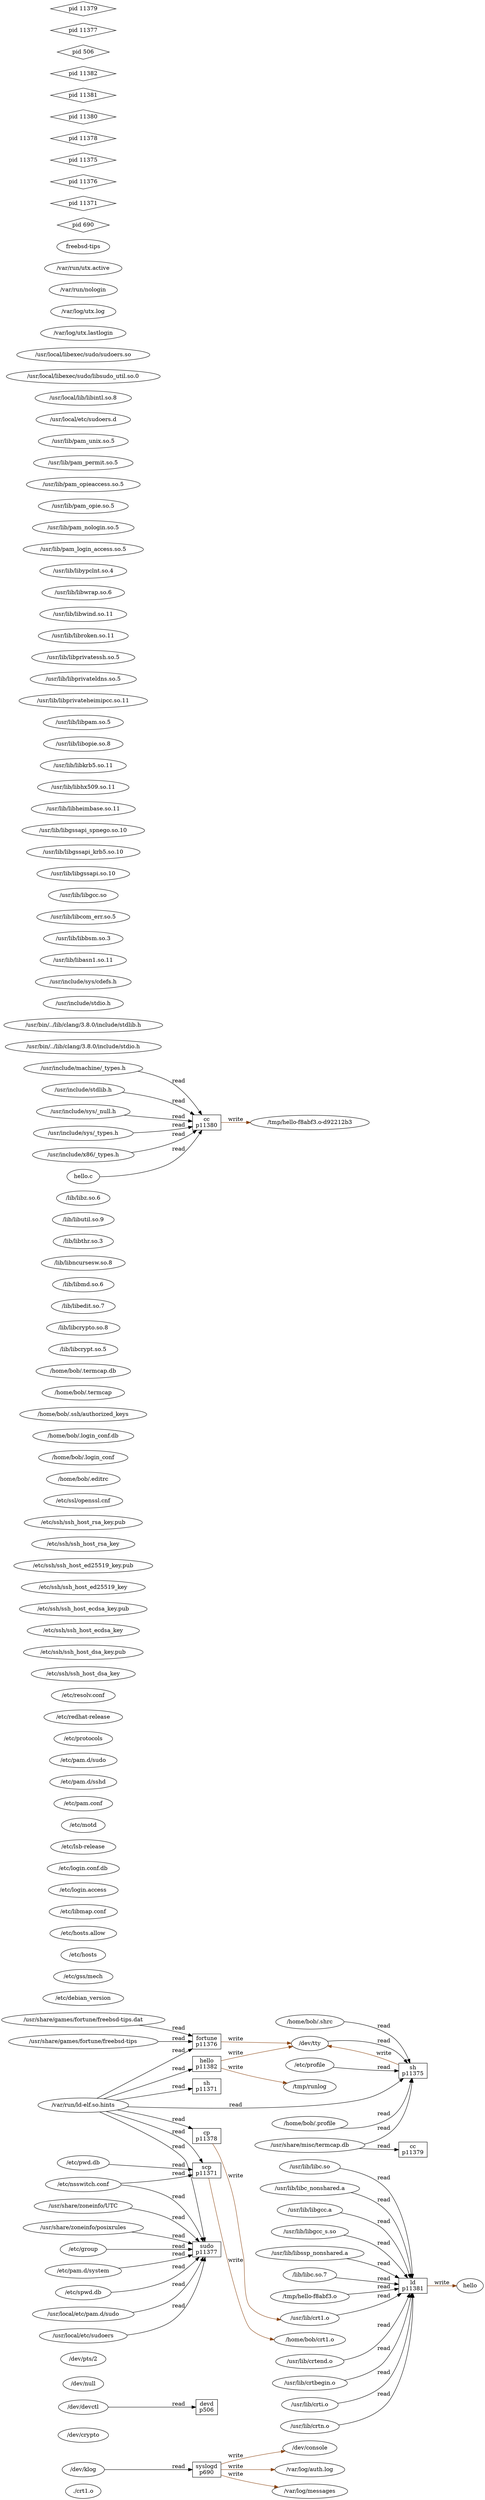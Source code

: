 strict digraph buildinject {
rankdir="LR";
"f_./crt1.o" [label="./crt1.o"];
"f_/dev/console" [label="/dev/console"];
"f_/dev/crypto" [label="/dev/crypto"];
"f_/dev/devctl" [label="/dev/devctl"];
"f_/dev/klog" [label="/dev/klog"];
"f_/dev/null" [label="/dev/null"];
"f_/dev/pts/2" [label="/dev/pts/2"];
"f_/dev/tty" [label="/dev/tty"];
"f_/etc/debian_version" [label="/etc/debian_version"];
"f_/etc/group" [label="/etc/group"];
"f_/etc/gss/mech" [label="/etc/gss/mech"];
"f_/etc/hosts" [label="/etc/hosts"];
"f_/etc/hosts.allow" [label="/etc/hosts.allow"];
"f_/etc/libmap.conf" [label="/etc/libmap.conf"];
"f_/etc/login.access" [label="/etc/login.access"];
"f_/etc/login.conf.db" [label="/etc/login.conf.db"];
"f_/etc/lsb-release" [label="/etc/lsb-release"];
"f_/etc/motd" [label="/etc/motd"];
"f_/etc/nsswitch.conf" [label="/etc/nsswitch.conf"];
"f_/etc/pam.conf" [label="/etc/pam.conf"];
"f_/etc/pam.d/sshd" [label="/etc/pam.d/sshd"];
"f_/etc/pam.d/sudo" [label="/etc/pam.d/sudo"];
"f_/etc/pam.d/system" [label="/etc/pam.d/system"];
"f_/etc/profile" [label="/etc/profile"];
"f_/etc/protocols" [label="/etc/protocols"];
"f_/etc/pwd.db" [label="/etc/pwd.db"];
"f_/etc/redhat-release" [label="/etc/redhat-release"];
"f_/etc/resolv.conf" [label="/etc/resolv.conf"];
"f_/etc/spwd.db" [label="/etc/spwd.db"];
"f_/etc/ssh/ssh_host_dsa_key" [label="/etc/ssh/ssh_host_dsa_key"];
"f_/etc/ssh/ssh_host_dsa_key.pub" [label="/etc/ssh/ssh_host_dsa_key.pub"];
"f_/etc/ssh/ssh_host_ecdsa_key" [label="/etc/ssh/ssh_host_ecdsa_key"];
"f_/etc/ssh/ssh_host_ecdsa_key.pub" [label="/etc/ssh/ssh_host_ecdsa_key.pub"];
"f_/etc/ssh/ssh_host_ed25519_key" [label="/etc/ssh/ssh_host_ed25519_key"];
"f_/etc/ssh/ssh_host_ed25519_key.pub" [label="/etc/ssh/ssh_host_ed25519_key.pub"];
"f_/etc/ssh/ssh_host_rsa_key" [label="/etc/ssh/ssh_host_rsa_key"];
"f_/etc/ssh/ssh_host_rsa_key.pub" [label="/etc/ssh/ssh_host_rsa_key.pub"];
"f_/etc/ssl/openssl.cnf" [label="/etc/ssl/openssl.cnf"];
"f_/home/bob/.editrc" [label="/home/bob/.editrc"];
"f_/home/bob/.login_conf" [label="/home/bob/.login_conf"];
"f_/home/bob/.login_conf.db" [label="/home/bob/.login_conf.db"];
"f_/home/bob/.profile" [label="/home/bob/.profile"];
"f_/home/bob/.shrc" [label="/home/bob/.shrc"];
"f_/home/bob/.ssh/authorized_keys" [label="/home/bob/.ssh/authorized_keys"];
"f_/home/bob/.termcap" [label="/home/bob/.termcap"];
"f_/home/bob/.termcap.db" [label="/home/bob/.termcap.db"];
"f_/home/bob/crt1.o" [label="/home/bob/crt1.o"];
"f_/lib/libc.so.7" [label="/lib/libc.so.7"];
"f_/lib/libcrypt.so.5" [label="/lib/libcrypt.so.5"];
"f_/lib/libcrypto.so.8" [label="/lib/libcrypto.so.8"];
"f_/lib/libedit.so.7" [label="/lib/libedit.so.7"];
"f_/lib/libmd.so.6" [label="/lib/libmd.so.6"];
"f_/lib/libncursesw.so.8" [label="/lib/libncursesw.so.8"];
"f_/lib/libthr.so.3" [label="/lib/libthr.so.3"];
"f_/lib/libutil.so.9" [label="/lib/libutil.so.9"];
"f_/lib/libz.so.6" [label="/lib/libz.so.6"];
"f_/tmp/hello-f8abf3.o" [label="/tmp/hello-f8abf3.o"];
"f_/tmp/hello-f8abf3.o-d92212b3" [label="/tmp/hello-f8abf3.o-d92212b3"];
"f_/tmp/runlog" [label="/tmp/runlog"];
"f_/usr/bin/../lib/clang/3.8.0/include/stdio.h" [label="/usr/bin/../lib/clang/3.8.0/include/stdio.h"];
"f_/usr/bin/../lib/clang/3.8.0/include/stdlib.h" [label="/usr/bin/../lib/clang/3.8.0/include/stdlib.h"];
"f_/usr/include/machine/_types.h" [label="/usr/include/machine/_types.h"];
"f_/usr/include/stdio.h" [label="/usr/include/stdio.h"];
"f_/usr/include/stdlib.h" [label="/usr/include/stdlib.h"];
"f_/usr/include/sys/_null.h" [label="/usr/include/sys/_null.h"];
"f_/usr/include/sys/_types.h" [label="/usr/include/sys/_types.h"];
"f_/usr/include/sys/cdefs.h" [label="/usr/include/sys/cdefs.h"];
"f_/usr/include/x86/_types.h" [label="/usr/include/x86/_types.h"];
"f_/usr/lib/crt1.o" [label="/usr/lib/crt1.o"];
"f_/usr/lib/crtbegin.o" [label="/usr/lib/crtbegin.o"];
"f_/usr/lib/crtend.o" [label="/usr/lib/crtend.o"];
"f_/usr/lib/crti.o" [label="/usr/lib/crti.o"];
"f_/usr/lib/crtn.o" [label="/usr/lib/crtn.o"];
"f_/usr/lib/libasn1.so.11" [label="/usr/lib/libasn1.so.11"];
"f_/usr/lib/libbsm.so.3" [label="/usr/lib/libbsm.so.3"];
"f_/usr/lib/libc.so" [label="/usr/lib/libc.so"];
"f_/usr/lib/libc_nonshared.a" [label="/usr/lib/libc_nonshared.a"];
"f_/usr/lib/libcom_err.so.5" [label="/usr/lib/libcom_err.so.5"];
"f_/usr/lib/libgcc.a" [label="/usr/lib/libgcc.a"];
"f_/usr/lib/libgcc.so" [label="/usr/lib/libgcc.so"];
"f_/usr/lib/libgcc_s.so" [label="/usr/lib/libgcc_s.so"];
"f_/usr/lib/libgssapi.so.10" [label="/usr/lib/libgssapi.so.10"];
"f_/usr/lib/libgssapi_krb5.so.10" [label="/usr/lib/libgssapi_krb5.so.10"];
"f_/usr/lib/libgssapi_spnego.so.10" [label="/usr/lib/libgssapi_spnego.so.10"];
"f_/usr/lib/libheimbase.so.11" [label="/usr/lib/libheimbase.so.11"];
"f_/usr/lib/libhx509.so.11" [label="/usr/lib/libhx509.so.11"];
"f_/usr/lib/libkrb5.so.11" [label="/usr/lib/libkrb5.so.11"];
"f_/usr/lib/libopie.so.8" [label="/usr/lib/libopie.so.8"];
"f_/usr/lib/libpam.so.5" [label="/usr/lib/libpam.so.5"];
"f_/usr/lib/libprivateheimipcc.so.11" [label="/usr/lib/libprivateheimipcc.so.11"];
"f_/usr/lib/libprivateldns.so.5" [label="/usr/lib/libprivateldns.so.5"];
"f_/usr/lib/libprivatessh.so.5" [label="/usr/lib/libprivatessh.so.5"];
"f_/usr/lib/libroken.so.11" [label="/usr/lib/libroken.so.11"];
"f_/usr/lib/libssp_nonshared.a" [label="/usr/lib/libssp_nonshared.a"];
"f_/usr/lib/libwind.so.11" [label="/usr/lib/libwind.so.11"];
"f_/usr/lib/libwrap.so.6" [label="/usr/lib/libwrap.so.6"];
"f_/usr/lib/libypclnt.so.4" [label="/usr/lib/libypclnt.so.4"];
"f_/usr/lib/pam_login_access.so.5" [label="/usr/lib/pam_login_access.so.5"];
"f_/usr/lib/pam_nologin.so.5" [label="/usr/lib/pam_nologin.so.5"];
"f_/usr/lib/pam_opie.so.5" [label="/usr/lib/pam_opie.so.5"];
"f_/usr/lib/pam_opieaccess.so.5" [label="/usr/lib/pam_opieaccess.so.5"];
"f_/usr/lib/pam_permit.so.5" [label="/usr/lib/pam_permit.so.5"];
"f_/usr/lib/pam_unix.so.5" [label="/usr/lib/pam_unix.so.5"];
"f_/usr/local/etc/pam.d/sudo" [label="/usr/local/etc/pam.d/sudo"];
"f_/usr/local/etc/sudoers" [label="/usr/local/etc/sudoers"];
"f_/usr/local/etc/sudoers.d" [label="/usr/local/etc/sudoers.d"];
"f_/usr/local/lib/libintl.so.8" [label="/usr/local/lib/libintl.so.8"];
"f_/usr/local/libexec/sudo/libsudo_util.so.0" [label="/usr/local/libexec/sudo/libsudo_util.so.0"];
"f_/usr/local/libexec/sudo/sudoers.so" [label="/usr/local/libexec/sudo/sudoers.so"];
"f_/usr/share/games/fortune/freebsd-tips" [label="/usr/share/games/fortune/freebsd-tips"];
"f_/usr/share/games/fortune/freebsd-tips.dat" [label="/usr/share/games/fortune/freebsd-tips.dat"];
"f_/usr/share/misc/termcap.db" [label="/usr/share/misc/termcap.db"];
"f_/usr/share/zoneinfo/UTC" [label="/usr/share/zoneinfo/UTC"];
"f_/usr/share/zoneinfo/posixrules" [label="/usr/share/zoneinfo/posixrules"];
"f_/var/log/auth.log" [label="/var/log/auth.log"];
"f_/var/log/messages" [label="/var/log/messages"];
"f_/var/log/utx.lastlogin" [label="/var/log/utx.lastlogin"];
"f_/var/log/utx.log" [label="/var/log/utx.log"];
"f_/var/run/ld-elf.so.hints" [label="/var/run/ld-elf.so.hints"];
"f_/var/run/nologin" [label="/var/run/nologin"];
"f_/var/run/utx.active" [label="/var/run/utx.active"];
"f_freebsd-tips" [label="freebsd-tips"];
"f_hello" [label="hello"];
"f_hello.c" [label="hello.c"];
    p_690 [label="pid 690", shape="diamond"];
    "p_690_syslogd" [label="syslogd
p690", shape="box"];
    "p_690_syslogd" -> "f_/dev/console" [label="write", color="saddlebrown"];
    p_690 [label="pid 690", shape="diamond"];
    "p_690_syslogd" [label="syslogd
p690", shape="box"];
    "p_690_syslogd" -> "f_/var/log/messages" [label="write", color="saddlebrown"];
    p_690 [label="pid 690", shape="diamond"];
    "p_690_syslogd" [label="syslogd
p690", shape="box"];
    "p_690_syslogd" -> "f_/var/log/auth.log" [label="write", color="saddlebrown"];
    p_690 [label="pid 690", shape="diamond"];
    "p_690_syslogd" [label="syslogd
p690", shape="box"];
    "p_690_syslogd" -> "f_/var/log/auth.log" [label="write", color="saddlebrown"];
    p_11371 [label="pid 11371", shape="diamond"];
    "p_11371_scp" [label="scp
p11371", shape="box"];
    "p_11371_scp" -> "f_/home/bob/crt1.o" [label="write", color="saddlebrown"];
    p_690 [label="pid 690", shape="diamond"];
    "p_690_syslogd" [label="syslogd
p690", shape="box"];
    "p_690_syslogd" -> "f_/var/log/auth.log" [label="write", color="saddlebrown"];
    p_690 [label="pid 690", shape="diamond"];
    "p_690_syslogd" [label="syslogd
p690", shape="box"];
    "p_690_syslogd" -> "f_/var/log/auth.log" [label="write", color="saddlebrown"];
    p_690 [label="pid 690", shape="diamond"];
    "p_690_syslogd" [label="syslogd
p690", shape="box"];
    "p_690_syslogd" -> "f_/dev/console" [label="write", color="saddlebrown"];
    p_690 [label="pid 690", shape="diamond"];
    "p_690_syslogd" [label="syslogd
p690", shape="box"];
    "p_690_syslogd" -> "f_/var/log/messages" [label="write", color="saddlebrown"];
    p_690 [label="pid 690", shape="diamond"];
    "p_690_syslogd" [label="syslogd
p690", shape="box"];
    "p_690_syslogd" -> "f_/var/log/auth.log" [label="write", color="saddlebrown"];
    p_690 [label="pid 690", shape="diamond"];
    "p_690_syslogd" [label="syslogd
p690", shape="box"];
    "p_690_syslogd" -> "f_/var/log/auth.log" [label="write", color="saddlebrown"];
    p_11376 [label="pid 11376", shape="diamond"];
    "p_11376_fortune" [label="fortune
p11376", shape="box"];
    "p_11376_fortune" -> "f_/dev/tty" [label="write", color="saddlebrown"];
    p_11376 [label="pid 11376", shape="diamond"];
    "p_11376_fortune" [label="fortune
p11376", shape="box"];
    "p_11376_fortune" -> "f_/dev/tty" [label="write", color="saddlebrown"];
    p_11376 [label="pid 11376", shape="diamond"];
    "p_11376_fortune" [label="fortune
p11376", shape="box"];
    "p_11376_fortune" -> "f_/dev/tty" [label="write", color="saddlebrown"];
    p_11376 [label="pid 11376", shape="diamond"];
    "p_11376_fortune" [label="fortune
p11376", shape="box"];
    "p_11376_fortune" -> "f_/dev/tty" [label="write", color="saddlebrown"];
    p_11376 [label="pid 11376", shape="diamond"];
    "p_11376_fortune" [label="fortune
p11376", shape="box"];
    "p_11376_fortune" -> "f_/dev/tty" [label="write", color="saddlebrown"];
    p_11375 [label="pid 11375", shape="diamond"];
    "p_11375_sh" [label="sh
p11375", shape="box"];
    "p_11375_sh" -> "f_/dev/tty" [label="write", color="saddlebrown"];
    p_11375 [label="pid 11375", shape="diamond"];
    "p_11375_sh" [label="sh
p11375", shape="box"];
    "p_11375_sh" -> "f_/dev/tty" [label="write", color="saddlebrown"];
    p_11375 [label="pid 11375", shape="diamond"];
    "p_11375_sh" [label="sh
p11375", shape="box"];
    "p_11375_sh" -> "f_/dev/tty" [label="write", color="saddlebrown"];
    p_11375 [label="pid 11375", shape="diamond"];
    "p_11375_sh" [label="sh
p11375", shape="box"];
    "p_11375_sh" -> "f_/dev/tty" [label="write", color="saddlebrown"];
    p_11375 [label="pid 11375", shape="diamond"];
    "p_11375_sh" [label="sh
p11375", shape="box"];
    "p_11375_sh" -> "f_/dev/tty" [label="write", color="saddlebrown"];
    p_11375 [label="pid 11375", shape="diamond"];
    "p_11375_sh" [label="sh
p11375", shape="box"];
    "p_11375_sh" -> "f_/dev/tty" [label="write", color="saddlebrown"];
    p_11375 [label="pid 11375", shape="diamond"];
    "p_11375_sh" [label="sh
p11375", shape="box"];
    "p_11375_sh" -> "f_/dev/tty" [label="write", color="saddlebrown"];
    p_11375 [label="pid 11375", shape="diamond"];
    "p_11375_sh" [label="sh
p11375", shape="box"];
    "p_11375_sh" -> "f_/dev/tty" [label="write", color="saddlebrown"];
    p_11375 [label="pid 11375", shape="diamond"];
    "p_11375_sh" [label="sh
p11375", shape="box"];
    "p_11375_sh" -> "f_/dev/tty" [label="write", color="saddlebrown"];
    p_11375 [label="pid 11375", shape="diamond"];
    "p_11375_sh" [label="sh
p11375", shape="box"];
    "p_11375_sh" -> "f_/dev/tty" [label="write", color="saddlebrown"];
    p_11375 [label="pid 11375", shape="diamond"];
    "p_11375_sh" [label="sh
p11375", shape="box"];
    "p_11375_sh" -> "f_/dev/tty" [label="write", color="saddlebrown"];
    p_11375 [label="pid 11375", shape="diamond"];
    "p_11375_sh" [label="sh
p11375", shape="box"];
    "p_11375_sh" -> "f_/dev/tty" [label="write", color="saddlebrown"];
    p_11375 [label="pid 11375", shape="diamond"];
    "p_11375_sh" [label="sh
p11375", shape="box"];
    "p_11375_sh" -> "f_/dev/tty" [label="write", color="saddlebrown"];
    p_11375 [label="pid 11375", shape="diamond"];
    "p_11375_sh" [label="sh
p11375", shape="box"];
    "p_11375_sh" -> "f_/dev/tty" [label="write", color="saddlebrown"];
    p_11375 [label="pid 11375", shape="diamond"];
    "p_11375_sh" [label="sh
p11375", shape="box"];
    "p_11375_sh" -> "f_/dev/tty" [label="write", color="saddlebrown"];
    p_11375 [label="pid 11375", shape="diamond"];
    "p_11375_sh" [label="sh
p11375", shape="box"];
    "p_11375_sh" -> "f_/dev/tty" [label="write", color="saddlebrown"];
    p_11375 [label="pid 11375", shape="diamond"];
    "p_11375_sh" [label="sh
p11375", shape="box"];
    "p_11375_sh" -> "f_/dev/tty" [label="write", color="saddlebrown"];
    p_11375 [label="pid 11375", shape="diamond"];
    "p_11375_sh" [label="sh
p11375", shape="box"];
    "p_11375_sh" -> "f_/dev/tty" [label="write", color="saddlebrown"];
    p_11375 [label="pid 11375", shape="diamond"];
    "p_11375_sh" [label="sh
p11375", shape="box"];
    "p_11375_sh" -> "f_/dev/tty" [label="write", color="saddlebrown"];
    p_11375 [label="pid 11375", shape="diamond"];
    "p_11375_sh" [label="sh
p11375", shape="box"];
    "p_11375_sh" -> "f_/dev/tty" [label="write", color="saddlebrown"];
    p_11375 [label="pid 11375", shape="diamond"];
    "p_11375_sh" [label="sh
p11375", shape="box"];
    "p_11375_sh" -> "f_/dev/tty" [label="write", color="saddlebrown"];
    p_11375 [label="pid 11375", shape="diamond"];
    "p_11375_sh" [label="sh
p11375", shape="box"];
    "p_11375_sh" -> "f_/dev/tty" [label="write", color="saddlebrown"];
    p_11375 [label="pid 11375", shape="diamond"];
    "p_11375_sh" [label="sh
p11375", shape="box"];
    "p_11375_sh" -> "f_/dev/tty" [label="write", color="saddlebrown"];
    p_11375 [label="pid 11375", shape="diamond"];
    "p_11375_sh" [label="sh
p11375", shape="box"];
    "p_11375_sh" -> "f_/dev/tty" [label="write", color="saddlebrown"];
    p_11375 [label="pid 11375", shape="diamond"];
    "p_11375_sh" [label="sh
p11375", shape="box"];
    "p_11375_sh" -> "f_/dev/tty" [label="write", color="saddlebrown"];
    p_11375 [label="pid 11375", shape="diamond"];
    "p_11375_sh" [label="sh
p11375", shape="box"];
    "p_11375_sh" -> "f_/dev/tty" [label="write", color="saddlebrown"];
    p_11375 [label="pid 11375", shape="diamond"];
    "p_11375_sh" [label="sh
p11375", shape="box"];
    "p_11375_sh" -> "f_/dev/tty" [label="write", color="saddlebrown"];
    p_690 [label="pid 690", shape="diamond"];
    "p_690_syslogd" [label="syslogd
p690", shape="box"];
    "p_690_syslogd" -> "f_/var/log/auth.log" [label="write", color="saddlebrown"];
    p_11378 [label="pid 11378", shape="diamond"];
    "p_11378_cp" [label="cp
p11378", shape="box"];
    "p_11378_cp" -> "f_/usr/lib/crt1.o" [label="write", color="saddlebrown"];
    p_11375 [label="pid 11375", shape="diamond"];
    "p_11375_sh" [label="sh
p11375", shape="box"];
    "p_11375_sh" -> "f_/dev/tty" [label="write", color="saddlebrown"];
    p_11375 [label="pid 11375", shape="diamond"];
    "p_11375_sh" [label="sh
p11375", shape="box"];
    "p_11375_sh" -> "f_/dev/tty" [label="write", color="saddlebrown"];
    p_11375 [label="pid 11375", shape="diamond"];
    "p_11375_sh" [label="sh
p11375", shape="box"];
    "p_11375_sh" -> "f_/dev/tty" [label="write", color="saddlebrown"];
    p_11375 [label="pid 11375", shape="diamond"];
    "p_11375_sh" [label="sh
p11375", shape="box"];
    "p_11375_sh" -> "f_/dev/tty" [label="write", color="saddlebrown"];
    p_11375 [label="pid 11375", shape="diamond"];
    "p_11375_sh" [label="sh
p11375", shape="box"];
    "p_11375_sh" -> "f_/dev/tty" [label="write", color="saddlebrown"];
    p_11375 [label="pid 11375", shape="diamond"];
    "p_11375_sh" [label="sh
p11375", shape="box"];
    "p_11375_sh" -> "f_/dev/tty" [label="write", color="saddlebrown"];
    p_11375 [label="pid 11375", shape="diamond"];
    "p_11375_sh" [label="sh
p11375", shape="box"];
    "p_11375_sh" -> "f_/dev/tty" [label="write", color="saddlebrown"];
    p_11375 [label="pid 11375", shape="diamond"];
    "p_11375_sh" [label="sh
p11375", shape="box"];
    "p_11375_sh" -> "f_/dev/tty" [label="write", color="saddlebrown"];
    p_11375 [label="pid 11375", shape="diamond"];
    "p_11375_sh" [label="sh
p11375", shape="box"];
    "p_11375_sh" -> "f_/dev/tty" [label="write", color="saddlebrown"];
    p_11375 [label="pid 11375", shape="diamond"];
    "p_11375_sh" [label="sh
p11375", shape="box"];
    "p_11375_sh" -> "f_/dev/tty" [label="write", color="saddlebrown"];
    p_11375 [label="pid 11375", shape="diamond"];
    "p_11375_sh" [label="sh
p11375", shape="box"];
    "p_11375_sh" -> "f_/dev/tty" [label="write", color="saddlebrown"];
    p_11375 [label="pid 11375", shape="diamond"];
    "p_11375_sh" [label="sh
p11375", shape="box"];
    "p_11375_sh" -> "f_/dev/tty" [label="write", color="saddlebrown"];
    p_11375 [label="pid 11375", shape="diamond"];
    "p_11375_sh" [label="sh
p11375", shape="box"];
    "p_11375_sh" -> "f_/dev/tty" [label="write", color="saddlebrown"];
    p_11375 [label="pid 11375", shape="diamond"];
    "p_11375_sh" [label="sh
p11375", shape="box"];
    "p_11375_sh" -> "f_/dev/tty" [label="write", color="saddlebrown"];
    p_11375 [label="pid 11375", shape="diamond"];
    "p_11375_sh" [label="sh
p11375", shape="box"];
    "p_11375_sh" -> "f_/dev/tty" [label="write", color="saddlebrown"];
    p_11375 [label="pid 11375", shape="diamond"];
    "p_11375_sh" [label="sh
p11375", shape="box"];
    "p_11375_sh" -> "f_/dev/tty" [label="write", color="saddlebrown"];
    p_11375 [label="pid 11375", shape="diamond"];
    "p_11375_sh" [label="sh
p11375", shape="box"];
    "p_11375_sh" -> "f_/dev/tty" [label="write", color="saddlebrown"];
    p_11375 [label="pid 11375", shape="diamond"];
    "p_11375_sh" [label="sh
p11375", shape="box"];
    "p_11375_sh" -> "f_/dev/tty" [label="write", color="saddlebrown"];
    p_11375 [label="pid 11375", shape="diamond"];
    "p_11375_sh" [label="sh
p11375", shape="box"];
    "p_11375_sh" -> "f_/dev/tty" [label="write", color="saddlebrown"];
    p_11375 [label="pid 11375", shape="diamond"];
    "p_11375_sh" [label="sh
p11375", shape="box"];
    "p_11375_sh" -> "f_/dev/tty" [label="write", color="saddlebrown"];
    p_11375 [label="pid 11375", shape="diamond"];
    "p_11375_sh" [label="sh
p11375", shape="box"];
    "p_11375_sh" -> "f_/dev/tty" [label="write", color="saddlebrown"];
    p_11380 [label="pid 11380", shape="diamond"];
    "p_11380_cc" [label="cc
p11380", shape="box"];
    "p_11380_cc" -> "f_/tmp/hello-f8abf3.o-d92212b3" [label="write", color="saddlebrown"];
    p_11380 [label="pid 11380", shape="diamond"];
    "p_11380_cc" [label="cc
p11380", shape="box"];
    "p_11380_cc" -> "f_/tmp/hello-f8abf3.o-d92212b3" [label="write", color="saddlebrown"];
    p_11380 [label="pid 11380", shape="diamond"];
    "p_11380_cc" [label="cc
p11380", shape="box"];
    "p_11380_cc" -> "f_/tmp/hello-f8abf3.o-d92212b3" [label="write", color="saddlebrown"];
    p_11381 [label="pid 11381", shape="diamond"];
    "p_11381_ld" [label="ld
p11381", shape="box"];
    "p_11381_ld" -> "f_hello" [label="write", color="saddlebrown"];
    p_11381 [label="pid 11381", shape="diamond"];
    "p_11381_ld" [label="ld
p11381", shape="box"];
    "p_11381_ld" -> "f_hello" [label="write", color="saddlebrown"];
    p_11381 [label="pid 11381", shape="diamond"];
    "p_11381_ld" [label="ld
p11381", shape="box"];
    "p_11381_ld" -> "f_hello" [label="write", color="saddlebrown"];
    p_11381 [label="pid 11381", shape="diamond"];
    "p_11381_ld" [label="ld
p11381", shape="box"];
    "p_11381_ld" -> "f_hello" [label="write", color="saddlebrown"];
    p_11381 [label="pid 11381", shape="diamond"];
    "p_11381_ld" [label="ld
p11381", shape="box"];
    "p_11381_ld" -> "f_hello" [label="write", color="saddlebrown"];
    p_11381 [label="pid 11381", shape="diamond"];
    "p_11381_ld" [label="ld
p11381", shape="box"];
    "p_11381_ld" -> "f_hello" [label="write", color="saddlebrown"];
    p_11381 [label="pid 11381", shape="diamond"];
    "p_11381_ld" [label="ld
p11381", shape="box"];
    "p_11381_ld" -> "f_hello" [label="write", color="saddlebrown"];
    p_11381 [label="pid 11381", shape="diamond"];
    "p_11381_ld" [label="ld
p11381", shape="box"];
    "p_11381_ld" -> "f_hello" [label="write", color="saddlebrown"];
    p_11381 [label="pid 11381", shape="diamond"];
    "p_11381_ld" [label="ld
p11381", shape="box"];
    "p_11381_ld" -> "f_hello" [label="write", color="saddlebrown"];
    p_11381 [label="pid 11381", shape="diamond"];
    "p_11381_ld" [label="ld
p11381", shape="box"];
    "p_11381_ld" -> "f_hello" [label="write", color="saddlebrown"];
    p_11381 [label="pid 11381", shape="diamond"];
    "p_11381_ld" [label="ld
p11381", shape="box"];
    "p_11381_ld" -> "f_hello" [label="write", color="saddlebrown"];
    p_11381 [label="pid 11381", shape="diamond"];
    "p_11381_ld" [label="ld
p11381", shape="box"];
    "p_11381_ld" -> "f_hello" [label="write", color="saddlebrown"];
    p_11381 [label="pid 11381", shape="diamond"];
    "p_11381_ld" [label="ld
p11381", shape="box"];
    "p_11381_ld" -> "f_hello" [label="write", color="saddlebrown"];
    p_11381 [label="pid 11381", shape="diamond"];
    "p_11381_ld" [label="ld
p11381", shape="box"];
    "p_11381_ld" -> "f_hello" [label="write", color="saddlebrown"];
    p_11381 [label="pid 11381", shape="diamond"];
    "p_11381_ld" [label="ld
p11381", shape="box"];
    "p_11381_ld" -> "f_hello" [label="write", color="saddlebrown"];
    p_11381 [label="pid 11381", shape="diamond"];
    "p_11381_ld" [label="ld
p11381", shape="box"];
    "p_11381_ld" -> "f_hello" [label="write", color="saddlebrown"];
    p_11381 [label="pid 11381", shape="diamond"];
    "p_11381_ld" [label="ld
p11381", shape="box"];
    "p_11381_ld" -> "f_hello" [label="write", color="saddlebrown"];
    p_11381 [label="pid 11381", shape="diamond"];
    "p_11381_ld" [label="ld
p11381", shape="box"];
    "p_11381_ld" -> "f_hello" [label="write", color="saddlebrown"];
    p_11381 [label="pid 11381", shape="diamond"];
    "p_11381_ld" [label="ld
p11381", shape="box"];
    "p_11381_ld" -> "f_hello" [label="write", color="saddlebrown"];
    p_11381 [label="pid 11381", shape="diamond"];
    "p_11381_ld" [label="ld
p11381", shape="box"];
    "p_11381_ld" -> "f_hello" [label="write", color="saddlebrown"];
    p_11381 [label="pid 11381", shape="diamond"];
    "p_11381_ld" [label="ld
p11381", shape="box"];
    "p_11381_ld" -> "f_hello" [label="write", color="saddlebrown"];
    p_11381 [label="pid 11381", shape="diamond"];
    "p_11381_ld" [label="ld
p11381", shape="box"];
    "p_11381_ld" -> "f_hello" [label="write", color="saddlebrown"];
    p_11381 [label="pid 11381", shape="diamond"];
    "p_11381_ld" [label="ld
p11381", shape="box"];
    "p_11381_ld" -> "f_hello" [label="write", color="saddlebrown"];
    p_11381 [label="pid 11381", shape="diamond"];
    "p_11381_ld" [label="ld
p11381", shape="box"];
    "p_11381_ld" -> "f_hello" [label="write", color="saddlebrown"];
    p_11381 [label="pid 11381", shape="diamond"];
    "p_11381_ld" [label="ld
p11381", shape="box"];
    "p_11381_ld" -> "f_hello" [label="write", color="saddlebrown"];
    p_11381 [label="pid 11381", shape="diamond"];
    "p_11381_ld" [label="ld
p11381", shape="box"];
    "p_11381_ld" -> "f_hello" [label="write", color="saddlebrown"];
    p_11381 [label="pid 11381", shape="diamond"];
    "p_11381_ld" [label="ld
p11381", shape="box"];
    "p_11381_ld" -> "f_hello" [label="write", color="saddlebrown"];
    p_11381 [label="pid 11381", shape="diamond"];
    "p_11381_ld" [label="ld
p11381", shape="box"];
    "p_11381_ld" -> "f_hello" [label="write", color="saddlebrown"];
    p_11381 [label="pid 11381", shape="diamond"];
    "p_11381_ld" [label="ld
p11381", shape="box"];
    "p_11381_ld" -> "f_hello" [label="write", color="saddlebrown"];
    p_11381 [label="pid 11381", shape="diamond"];
    "p_11381_ld" [label="ld
p11381", shape="box"];
    "p_11381_ld" -> "f_hello" [label="write", color="saddlebrown"];
    p_11381 [label="pid 11381", shape="diamond"];
    "p_11381_ld" [label="ld
p11381", shape="box"];
    "p_11381_ld" -> "f_hello" [label="write", color="saddlebrown"];
    p_11381 [label="pid 11381", shape="diamond"];
    "p_11381_ld" [label="ld
p11381", shape="box"];
    "p_11381_ld" -> "f_hello" [label="write", color="saddlebrown"];
    p_11381 [label="pid 11381", shape="diamond"];
    "p_11381_ld" [label="ld
p11381", shape="box"];
    "p_11381_ld" -> "f_hello" [label="write", color="saddlebrown"];
    p_11381 [label="pid 11381", shape="diamond"];
    "p_11381_ld" [label="ld
p11381", shape="box"];
    "p_11381_ld" -> "f_hello" [label="write", color="saddlebrown"];
    p_11381 [label="pid 11381", shape="diamond"];
    "p_11381_ld" [label="ld
p11381", shape="box"];
    "p_11381_ld" -> "f_hello" [label="write", color="saddlebrown"];
    p_11381 [label="pid 11381", shape="diamond"];
    "p_11381_ld" [label="ld
p11381", shape="box"];
    "p_11381_ld" -> "f_hello" [label="write", color="saddlebrown"];
    p_11381 [label="pid 11381", shape="diamond"];
    "p_11381_ld" [label="ld
p11381", shape="box"];
    "p_11381_ld" -> "f_hello" [label="write", color="saddlebrown"];
    p_11381 [label="pid 11381", shape="diamond"];
    "p_11381_ld" [label="ld
p11381", shape="box"];
    "p_11381_ld" -> "f_hello" [label="write", color="saddlebrown"];
    p_11381 [label="pid 11381", shape="diamond"];
    "p_11381_ld" [label="ld
p11381", shape="box"];
    "p_11381_ld" -> "f_hello" [label="write", color="saddlebrown"];
    p_11381 [label="pid 11381", shape="diamond"];
    "p_11381_ld" [label="ld
p11381", shape="box"];
    "p_11381_ld" -> "f_hello" [label="write", color="saddlebrown"];
    p_11381 [label="pid 11381", shape="diamond"];
    "p_11381_ld" [label="ld
p11381", shape="box"];
    "p_11381_ld" -> "f_hello" [label="write", color="saddlebrown"];
    p_11381 [label="pid 11381", shape="diamond"];
    "p_11381_ld" [label="ld
p11381", shape="box"];
    "p_11381_ld" -> "f_hello" [label="write", color="saddlebrown"];
    p_11381 [label="pid 11381", shape="diamond"];
    "p_11381_ld" [label="ld
p11381", shape="box"];
    "p_11381_ld" -> "f_hello" [label="write", color="saddlebrown"];
    p_11381 [label="pid 11381", shape="diamond"];
    "p_11381_ld" [label="ld
p11381", shape="box"];
    "p_11381_ld" -> "f_hello" [label="write", color="saddlebrown"];
    p_11381 [label="pid 11381", shape="diamond"];
    "p_11381_ld" [label="ld
p11381", shape="box"];
    "p_11381_ld" -> "f_hello" [label="write", color="saddlebrown"];
    p_11381 [label="pid 11381", shape="diamond"];
    "p_11381_ld" [label="ld
p11381", shape="box"];
    "p_11381_ld" -> "f_hello" [label="write", color="saddlebrown"];
    p_11381 [label="pid 11381", shape="diamond"];
    "p_11381_ld" [label="ld
p11381", shape="box"];
    "p_11381_ld" -> "f_hello" [label="write", color="saddlebrown"];
    p_11375 [label="pid 11375", shape="diamond"];
    "p_11375_sh" [label="sh
p11375", shape="box"];
    "p_11375_sh" -> "f_/dev/tty" [label="write", color="saddlebrown"];
    p_11375 [label="pid 11375", shape="diamond"];
    "p_11375_sh" [label="sh
p11375", shape="box"];
    "p_11375_sh" -> "f_/dev/tty" [label="write", color="saddlebrown"];
    p_11375 [label="pid 11375", shape="diamond"];
    "p_11375_sh" [label="sh
p11375", shape="box"];
    "p_11375_sh" -> "f_/dev/tty" [label="write", color="saddlebrown"];
    p_11375 [label="pid 11375", shape="diamond"];
    "p_11375_sh" [label="sh
p11375", shape="box"];
    "p_11375_sh" -> "f_/dev/tty" [label="write", color="saddlebrown"];
    p_11375 [label="pid 11375", shape="diamond"];
    "p_11375_sh" [label="sh
p11375", shape="box"];
    "p_11375_sh" -> "f_/dev/tty" [label="write", color="saddlebrown"];
    p_11375 [label="pid 11375", shape="diamond"];
    "p_11375_sh" [label="sh
p11375", shape="box"];
    "p_11375_sh" -> "f_/dev/tty" [label="write", color="saddlebrown"];
    p_11375 [label="pid 11375", shape="diamond"];
    "p_11375_sh" [label="sh
p11375", shape="box"];
    "p_11375_sh" -> "f_/dev/tty" [label="write", color="saddlebrown"];
    p_11375 [label="pid 11375", shape="diamond"];
    "p_11375_sh" [label="sh
p11375", shape="box"];
    "p_11375_sh" -> "f_/dev/tty" [label="write", color="saddlebrown"];
    p_11375 [label="pid 11375", shape="diamond"];
    "p_11375_sh" [label="sh
p11375", shape="box"];
    "p_11375_sh" -> "f_/dev/tty" [label="write", color="saddlebrown"];
    p_11382 [label="pid 11382", shape="diamond"];
    "p_11382_hello" [label="hello
p11382", shape="box"];
    "p_11382_hello" -> "f_/dev/tty" [label="write", color="saddlebrown"];
    p_11382 [label="pid 11382", shape="diamond"];
    "p_11382_hello" [label="hello
p11382", shape="box"];
    "p_11382_hello" -> "f_/tmp/runlog" [label="write", color="saddlebrown"];
    p_11375 [label="pid 11375", shape="diamond"];
    "p_11375_sh" [label="sh
p11375", shape="box"];
    "p_11375_sh" -> "f_/dev/tty" [label="write", color="saddlebrown"];
    p_690 [label="pid 690", shape="diamond"];
    "p_690_syslogd" [label="syslogd
p690", shape="box"];
    "f_/dev/klog" -> "p_690_syslogd" [label="read", color="black"];
    p_690 [label="pid 690", shape="diamond"];
    "p_690_syslogd" [label="syslogd
p690", shape="box"];
    "f_/dev/klog" -> "p_690_syslogd" [label="read", color="black"];
    p_11371 [label="pid 11371", shape="diamond"];
    "p_11371_sh" [label="sh
p11371", shape="box"];
    "f_/var/run/ld-elf.so.hints" -> "p_11371_sh" [label="read", color="black"];
    p_11371 [label="pid 11371", shape="diamond"];
    "p_11371_sh" [label="sh
p11371", shape="box"];
    "f_/var/run/ld-elf.so.hints" -> "p_11371_sh" [label="read", color="black"];
    p_11371 [label="pid 11371", shape="diamond"];
    "p_11371_scp" [label="scp
p11371", shape="box"];
    "f_/var/run/ld-elf.so.hints" -> "p_11371_scp" [label="read", color="black"];
    p_11371 [label="pid 11371", shape="diamond"];
    "p_11371_scp" [label="scp
p11371", shape="box"];
    "f_/var/run/ld-elf.so.hints" -> "p_11371_scp" [label="read", color="black"];
    p_11371 [label="pid 11371", shape="diamond"];
    "p_11371_scp" [label="scp
p11371", shape="box"];
    "f_/etc/nsswitch.conf" -> "p_11371_scp" [label="read", color="black"];
    p_11371 [label="pid 11371", shape="diamond"];
    "p_11371_scp" [label="scp
p11371", shape="box"];
    "f_/etc/nsswitch.conf" -> "p_11371_scp" [label="read", color="black"];
    p_11371 [label="pid 11371", shape="diamond"];
    "p_11371_scp" [label="scp
p11371", shape="box"];
    "f_/etc/pwd.db" -> "p_11371_scp" [label="read", color="black"];
    p_11371 [label="pid 11371", shape="diamond"];
    "p_11371_scp" [label="scp
p11371", shape="box"];
    "f_/etc/pwd.db" -> "p_11371_scp" [label="read", color="black"];
    p_11371 [label="pid 11371", shape="diamond"];
    "p_11371_scp" [label="scp
p11371", shape="box"];
    "f_/etc/pwd.db" -> "p_11371_scp" [label="read", color="black"];
    p_11371 [label="pid 11371", shape="diamond"];
    "p_11371_scp" [label="scp
p11371", shape="box"];
    "f_/etc/pwd.db" -> "p_11371_scp" [label="read", color="black"];
    p_11371 [label="pid 11371", shape="diamond"];
    "p_11371_scp" [label="scp
p11371", shape="box"];
    "f_/etc/pwd.db" -> "p_11371_scp" [label="read", color="black"];
    p_11371 [label="pid 11371", shape="diamond"];
    "p_11371_scp" [label="scp
p11371", shape="box"];
    "f_/etc/pwd.db" -> "p_11371_scp" [label="read", color="black"];
    p_11371 [label="pid 11371", shape="diamond"];
    "p_11371_scp" [label="scp
p11371", shape="box"];
    "f_/etc/pwd.db" -> "p_11371_scp" [label="read", color="black"];
    p_11371 [label="pid 11371", shape="diamond"];
    "p_11371_scp" [label="scp
p11371", shape="box"];
    "f_/etc/pwd.db" -> "p_11371_scp" [label="read", color="black"];
    p_11371 [label="pid 11371", shape="diamond"];
    "p_11371_scp" [label="scp
p11371", shape="box"];
    "f_/etc/pwd.db" -> "p_11371_scp" [label="read", color="black"];
    p_690 [label="pid 690", shape="diamond"];
    "p_690_syslogd" [label="syslogd
p690", shape="box"];
    "f_/dev/klog" -> "p_690_syslogd" [label="read", color="black"];
    p_690 [label="pid 690", shape="diamond"];
    "p_690_syslogd" [label="syslogd
p690", shape="box"];
    "f_/dev/klog" -> "p_690_syslogd" [label="read", color="black"];
    p_506 [label="pid 506", shape="diamond"];
    "p_506_devd" [label="devd
p506", shape="box"];
    "f_/dev/devctl" -> "p_506_devd" [label="read", color="black"];
    p_11375 [label="pid 11375", shape="diamond"];
    "p_11375_sh" [label="sh
p11375", shape="box"];
    "f_/var/run/ld-elf.so.hints" -> "p_11375_sh" [label="read", color="black"];
    p_11375 [label="pid 11375", shape="diamond"];
    "p_11375_sh" [label="sh
p11375", shape="box"];
    "f_/var/run/ld-elf.so.hints" -> "p_11375_sh" [label="read", color="black"];
    p_11375 [label="pid 11375", shape="diamond"];
    "p_11375_sh" [label="sh
p11375", shape="box"];
    "f_/usr/share/misc/termcap.db" -> "p_11375_sh" [label="read", color="black"];
    p_11375 [label="pid 11375", shape="diamond"];
    "p_11375_sh" [label="sh
p11375", shape="box"];
    "f_/usr/share/misc/termcap.db" -> "p_11375_sh" [label="read", color="black"];
    p_11375 [label="pid 11375", shape="diamond"];
    "p_11375_sh" [label="sh
p11375", shape="box"];
    "f_/usr/share/misc/termcap.db" -> "p_11375_sh" [label="read", color="black"];
    p_11375 [label="pid 11375", shape="diamond"];
    "p_11375_sh" [label="sh
p11375", shape="box"];
    "f_/usr/share/misc/termcap.db" -> "p_11375_sh" [label="read", color="black"];
    p_11375 [label="pid 11375", shape="diamond"];
    "p_11375_sh" [label="sh
p11375", shape="box"];
    "f_/etc/profile" -> "p_11375_sh" [label="read", color="black"];
    p_11375 [label="pid 11375", shape="diamond"];
    "p_11375_sh" [label="sh
p11375", shape="box"];
    "f_/etc/profile" -> "p_11375_sh" [label="read", color="black"];
    p_11375 [label="pid 11375", shape="diamond"];
    "p_11375_sh" [label="sh
p11375", shape="box"];
    "f_/home/bob/.profile" -> "p_11375_sh" [label="read", color="black"];
    p_11376 [label="pid 11376", shape="diamond"];
    "p_11376_fortune" [label="fortune
p11376", shape="box"];
    "f_/var/run/ld-elf.so.hints" -> "p_11376_fortune" [label="read", color="black"];
    p_11376 [label="pid 11376", shape="diamond"];
    "p_11376_fortune" [label="fortune
p11376", shape="box"];
    "f_/var/run/ld-elf.so.hints" -> "p_11376_fortune" [label="read", color="black"];
    p_11376 [label="pid 11376", shape="diamond"];
    "p_11376_fortune" [label="fortune
p11376", shape="box"];
    "f_/usr/share/games/fortune/freebsd-tips.dat" -> "p_11376_fortune" [label="read", color="black"];
    p_11376 [label="pid 11376", shape="diamond"];
    "p_11376_fortune" [label="fortune
p11376", shape="box"];
    "f_/usr/share/games/fortune/freebsd-tips.dat" -> "p_11376_fortune" [label="read", color="black"];
    p_11376 [label="pid 11376", shape="diamond"];
    "p_11376_fortune" [label="fortune
p11376", shape="box"];
    "f_/usr/share/games/fortune/freebsd-tips" -> "p_11376_fortune" [label="read", color="black"];
    p_11375 [label="pid 11375", shape="diamond"];
    "p_11375_sh" [label="sh
p11375", shape="box"];
    "f_/home/bob/.profile" -> "p_11375_sh" [label="read", color="black"];
    p_11375 [label="pid 11375", shape="diamond"];
    "p_11375_sh" [label="sh
p11375", shape="box"];
    "f_/home/bob/.shrc" -> "p_11375_sh" [label="read", color="black"];
    p_11375 [label="pid 11375", shape="diamond"];
    "p_11375_sh" [label="sh
p11375", shape="box"];
    "f_/home/bob/.shrc" -> "p_11375_sh" [label="read", color="black"];
    p_11375 [label="pid 11375", shape="diamond"];
    "p_11375_sh" [label="sh
p11375", shape="box"];
    "f_/dev/tty" -> "p_11375_sh" [label="read", color="black"];
    p_11375 [label="pid 11375", shape="diamond"];
    "p_11375_sh" [label="sh
p11375", shape="box"];
    "f_/dev/tty" -> "p_11375_sh" [label="read", color="black"];
    p_11375 [label="pid 11375", shape="diamond"];
    "p_11375_sh" [label="sh
p11375", shape="box"];
    "f_/dev/tty" -> "p_11375_sh" [label="read", color="black"];
    p_11375 [label="pid 11375", shape="diamond"];
    "p_11375_sh" [label="sh
p11375", shape="box"];
    "f_/dev/tty" -> "p_11375_sh" [label="read", color="black"];
    p_11375 [label="pid 11375", shape="diamond"];
    "p_11375_sh" [label="sh
p11375", shape="box"];
    "f_/dev/tty" -> "p_11375_sh" [label="read", color="black"];
    p_11375 [label="pid 11375", shape="diamond"];
    "p_11375_sh" [label="sh
p11375", shape="box"];
    "f_/dev/tty" -> "p_11375_sh" [label="read", color="black"];
    p_11375 [label="pid 11375", shape="diamond"];
    "p_11375_sh" [label="sh
p11375", shape="box"];
    "f_/dev/tty" -> "p_11375_sh" [label="read", color="black"];
    p_11375 [label="pid 11375", shape="diamond"];
    "p_11375_sh" [label="sh
p11375", shape="box"];
    "f_/dev/tty" -> "p_11375_sh" [label="read", color="black"];
    p_11375 [label="pid 11375", shape="diamond"];
    "p_11375_sh" [label="sh
p11375", shape="box"];
    "f_/dev/tty" -> "p_11375_sh" [label="read", color="black"];
    p_11375 [label="pid 11375", shape="diamond"];
    "p_11375_sh" [label="sh
p11375", shape="box"];
    "f_/dev/tty" -> "p_11375_sh" [label="read", color="black"];
    p_11375 [label="pid 11375", shape="diamond"];
    "p_11375_sh" [label="sh
p11375", shape="box"];
    "f_/dev/tty" -> "p_11375_sh" [label="read", color="black"];
    p_11375 [label="pid 11375", shape="diamond"];
    "p_11375_sh" [label="sh
p11375", shape="box"];
    "f_/dev/tty" -> "p_11375_sh" [label="read", color="black"];
    p_11375 [label="pid 11375", shape="diamond"];
    "p_11375_sh" [label="sh
p11375", shape="box"];
    "f_/dev/tty" -> "p_11375_sh" [label="read", color="black"];
    p_11375 [label="pid 11375", shape="diamond"];
    "p_11375_sh" [label="sh
p11375", shape="box"];
    "f_/dev/tty" -> "p_11375_sh" [label="read", color="black"];
    p_11375 [label="pid 11375", shape="diamond"];
    "p_11375_sh" [label="sh
p11375", shape="box"];
    "f_/dev/tty" -> "p_11375_sh" [label="read", color="black"];
    p_11375 [label="pid 11375", shape="diamond"];
    "p_11375_sh" [label="sh
p11375", shape="box"];
    "f_/dev/tty" -> "p_11375_sh" [label="read", color="black"];
    p_11375 [label="pid 11375", shape="diamond"];
    "p_11375_sh" [label="sh
p11375", shape="box"];
    "f_/dev/tty" -> "p_11375_sh" [label="read", color="black"];
    p_11375 [label="pid 11375", shape="diamond"];
    "p_11375_sh" [label="sh
p11375", shape="box"];
    "f_/dev/tty" -> "p_11375_sh" [label="read", color="black"];
    p_11375 [label="pid 11375", shape="diamond"];
    "p_11375_sh" [label="sh
p11375", shape="box"];
    "f_/dev/tty" -> "p_11375_sh" [label="read", color="black"];
    p_11375 [label="pid 11375", shape="diamond"];
    "p_11375_sh" [label="sh
p11375", shape="box"];
    "f_/dev/tty" -> "p_11375_sh" [label="read", color="black"];
    p_11375 [label="pid 11375", shape="diamond"];
    "p_11375_sh" [label="sh
p11375", shape="box"];
    "f_/dev/tty" -> "p_11375_sh" [label="read", color="black"];
    p_11375 [label="pid 11375", shape="diamond"];
    "p_11375_sh" [label="sh
p11375", shape="box"];
    "f_/dev/tty" -> "p_11375_sh" [label="read", color="black"];
    p_11375 [label="pid 11375", shape="diamond"];
    "p_11375_sh" [label="sh
p11375", shape="box"];
    "f_/dev/tty" -> "p_11375_sh" [label="read", color="black"];
    p_11375 [label="pid 11375", shape="diamond"];
    "p_11375_sh" [label="sh
p11375", shape="box"];
    "f_/dev/tty" -> "p_11375_sh" [label="read", color="black"];
    p_11375 [label="pid 11375", shape="diamond"];
    "p_11375_sh" [label="sh
p11375", shape="box"];
    "f_/dev/tty" -> "p_11375_sh" [label="read", color="black"];
    p_11375 [label="pid 11375", shape="diamond"];
    "p_11375_sh" [label="sh
p11375", shape="box"];
    "f_/dev/tty" -> "p_11375_sh" [label="read", color="black"];
    p_11377 [label="pid 11377", shape="diamond"];
    "p_11377_sudo" [label="sudo
p11377", shape="box"];
    "f_/var/run/ld-elf.so.hints" -> "p_11377_sudo" [label="read", color="black"];
    p_11377 [label="pid 11377", shape="diamond"];
    "p_11377_sudo" [label="sudo
p11377", shape="box"];
    "f_/var/run/ld-elf.so.hints" -> "p_11377_sudo" [label="read", color="black"];
    p_11377 [label="pid 11377", shape="diamond"];
    "p_11377_sudo" [label="sudo
p11377", shape="box"];
    "f_/usr/share/zoneinfo/UTC" -> "p_11377_sudo" [label="read", color="black"];
    p_11377 [label="pid 11377", shape="diamond"];
    "p_11377_sudo" [label="sudo
p11377", shape="box"];
    "f_/usr/share/zoneinfo/posixrules" -> "p_11377_sudo" [label="read", color="black"];
    p_11377 [label="pid 11377", shape="diamond"];
    "p_11377_sudo" [label="sudo
p11377", shape="box"];
    "f_/etc/nsswitch.conf" -> "p_11377_sudo" [label="read", color="black"];
    p_11377 [label="pid 11377", shape="diamond"];
    "p_11377_sudo" [label="sudo
p11377", shape="box"];
    "f_/etc/nsswitch.conf" -> "p_11377_sudo" [label="read", color="black"];
    p_11377 [label="pid 11377", shape="diamond"];
    "p_11377_sudo" [label="sudo
p11377", shape="box"];
    "f_/etc/spwd.db" -> "p_11377_sudo" [label="read", color="black"];
    p_11377 [label="pid 11377", shape="diamond"];
    "p_11377_sudo" [label="sudo
p11377", shape="box"];
    "f_/etc/spwd.db" -> "p_11377_sudo" [label="read", color="black"];
    p_11377 [label="pid 11377", shape="diamond"];
    "p_11377_sudo" [label="sudo
p11377", shape="box"];
    "f_/etc/spwd.db" -> "p_11377_sudo" [label="read", color="black"];
    p_11377 [label="pid 11377", shape="diamond"];
    "p_11377_sudo" [label="sudo
p11377", shape="box"];
    "f_/etc/spwd.db" -> "p_11377_sudo" [label="read", color="black"];
    p_11377 [label="pid 11377", shape="diamond"];
    "p_11377_sudo" [label="sudo
p11377", shape="box"];
    "f_/etc/spwd.db" -> "p_11377_sudo" [label="read", color="black"];
    p_11377 [label="pid 11377", shape="diamond"];
    "p_11377_sudo" [label="sudo
p11377", shape="box"];
    "f_/etc/spwd.db" -> "p_11377_sudo" [label="read", color="black"];
    p_11377 [label="pid 11377", shape="diamond"];
    "p_11377_sudo" [label="sudo
p11377", shape="box"];
    "f_/etc/spwd.db" -> "p_11377_sudo" [label="read", color="black"];
    p_11377 [label="pid 11377", shape="diamond"];
    "p_11377_sudo" [label="sudo
p11377", shape="box"];
    "f_/etc/spwd.db" -> "p_11377_sudo" [label="read", color="black"];
    p_11377 [label="pid 11377", shape="diamond"];
    "p_11377_sudo" [label="sudo
p11377", shape="box"];
    "f_/etc/spwd.db" -> "p_11377_sudo" [label="read", color="black"];
    p_11377 [label="pid 11377", shape="diamond"];
    "p_11377_sudo" [label="sudo
p11377", shape="box"];
    "f_/etc/spwd.db" -> "p_11377_sudo" [label="read", color="black"];
    p_11377 [label="pid 11377", shape="diamond"];
    "p_11377_sudo" [label="sudo
p11377", shape="box"];
    "f_/etc/spwd.db" -> "p_11377_sudo" [label="read", color="black"];
    p_11377 [label="pid 11377", shape="diamond"];
    "p_11377_sudo" [label="sudo
p11377", shape="box"];
    "f_/etc/spwd.db" -> "p_11377_sudo" [label="read", color="black"];
    p_11377 [label="pid 11377", shape="diamond"];
    "p_11377_sudo" [label="sudo
p11377", shape="box"];
    "f_/etc/spwd.db" -> "p_11377_sudo" [label="read", color="black"];
    p_11377 [label="pid 11377", shape="diamond"];
    "p_11377_sudo" [label="sudo
p11377", shape="box"];
    "f_/etc/spwd.db" -> "p_11377_sudo" [label="read", color="black"];
    p_11377 [label="pid 11377", shape="diamond"];
    "p_11377_sudo" [label="sudo
p11377", shape="box"];
    "f_/etc/spwd.db" -> "p_11377_sudo" [label="read", color="black"];
    p_11377 [label="pid 11377", shape="diamond"];
    "p_11377_sudo" [label="sudo
p11377", shape="box"];
    "f_/etc/spwd.db" -> "p_11377_sudo" [label="read", color="black"];
    p_11377 [label="pid 11377", shape="diamond"];
    "p_11377_sudo" [label="sudo
p11377", shape="box"];
    "f_/etc/spwd.db" -> "p_11377_sudo" [label="read", color="black"];
    p_11377 [label="pid 11377", shape="diamond"];
    "p_11377_sudo" [label="sudo
p11377", shape="box"];
    "f_/etc/spwd.db" -> "p_11377_sudo" [label="read", color="black"];
    p_11377 [label="pid 11377", shape="diamond"];
    "p_11377_sudo" [label="sudo
p11377", shape="box"];
    "f_/etc/group" -> "p_11377_sudo" [label="read", color="black"];
    p_11377 [label="pid 11377", shape="diamond"];
    "p_11377_sudo" [label="sudo
p11377", shape="box"];
    "f_/etc/group" -> "p_11377_sudo" [label="read", color="black"];
    p_11377 [label="pid 11377", shape="diamond"];
    "p_11377_sudo" [label="sudo
p11377", shape="box"];
    "f_/usr/local/etc/sudoers" -> "p_11377_sudo" [label="read", color="black"];
    p_11377 [label="pid 11377", shape="diamond"];
    "p_11377_sudo" [label="sudo
p11377", shape="box"];
    "f_/usr/local/etc/sudoers" -> "p_11377_sudo" [label="read", color="black"];
    p_11377 [label="pid 11377", shape="diamond"];
    "p_11377_sudo" [label="sudo
p11377", shape="box"];
    "f_/etc/spwd.db" -> "p_11377_sudo" [label="read", color="black"];
    p_11377 [label="pid 11377", shape="diamond"];
    "p_11377_sudo" [label="sudo
p11377", shape="box"];
    "f_/etc/spwd.db" -> "p_11377_sudo" [label="read", color="black"];
    p_11377 [label="pid 11377", shape="diamond"];
    "p_11377_sudo" [label="sudo
p11377", shape="box"];
    "f_/etc/spwd.db" -> "p_11377_sudo" [label="read", color="black"];
    p_11377 [label="pid 11377", shape="diamond"];
    "p_11377_sudo" [label="sudo
p11377", shape="box"];
    "f_/etc/group" -> "p_11377_sudo" [label="read", color="black"];
    p_11377 [label="pid 11377", shape="diamond"];
    "p_11377_sudo" [label="sudo
p11377", shape="box"];
    "f_/etc/group" -> "p_11377_sudo" [label="read", color="black"];
    p_11377 [label="pid 11377", shape="diamond"];
    "p_11377_sudo" [label="sudo
p11377", shape="box"];
    "f_/etc/group" -> "p_11377_sudo" [label="read", color="black"];
    p_11377 [label="pid 11377", shape="diamond"];
    "p_11377_sudo" [label="sudo
p11377", shape="box"];
    "f_/usr/local/etc/pam.d/sudo" -> "p_11377_sudo" [label="read", color="black"];
    p_11377 [label="pid 11377", shape="diamond"];
    "p_11377_sudo" [label="sudo
p11377", shape="box"];
    "f_/etc/pam.d/system" -> "p_11377_sudo" [label="read", color="black"];
    p_11377 [label="pid 11377", shape="diamond"];
    "p_11377_sudo" [label="sudo
p11377", shape="box"];
    "f_/etc/pam.d/system" -> "p_11377_sudo" [label="read", color="black"];
    p_11377 [label="pid 11377", shape="diamond"];
    "p_11377_sudo" [label="sudo
p11377", shape="box"];
    "f_/etc/pam.d/system" -> "p_11377_sudo" [label="read", color="black"];
    p_11377 [label="pid 11377", shape="diamond"];
    "p_11377_sudo" [label="sudo
p11377", shape="box"];
    "f_/etc/pam.d/system" -> "p_11377_sudo" [label="read", color="black"];
    p_11377 [label="pid 11377", shape="diamond"];
    "p_11377_sudo" [label="sudo
p11377", shape="box"];
    "f_/etc/pam.d/system" -> "p_11377_sudo" [label="read", color="black"];
    p_11377 [label="pid 11377", shape="diamond"];
    "p_11377_sudo" [label="sudo
p11377", shape="box"];
    "f_/etc/pam.d/system" -> "p_11377_sudo" [label="read", color="black"];
    p_11377 [label="pid 11377", shape="diamond"];
    "p_11377_sudo" [label="sudo
p11377", shape="box"];
    "f_/usr/local/etc/pam.d/sudo" -> "p_11377_sudo" [label="read", color="black"];
    p_11377 [label="pid 11377", shape="diamond"];
    "p_11377_sudo" [label="sudo
p11377", shape="box"];
    "f_/etc/spwd.db" -> "p_11377_sudo" [label="read", color="black"];
    p_11377 [label="pid 11377", shape="diamond"];
    "p_11377_sudo" [label="sudo
p11377", shape="box"];
    "f_/etc/spwd.db" -> "p_11377_sudo" [label="read", color="black"];
    p_11377 [label="pid 11377", shape="diamond"];
    "p_11377_sudo" [label="sudo
p11377", shape="box"];
    "f_/etc/spwd.db" -> "p_11377_sudo" [label="read", color="black"];
    p_11377 [label="pid 11377", shape="diamond"];
    "p_11377_sudo" [label="sudo
p11377", shape="box"];
    "f_/etc/spwd.db" -> "p_11377_sudo" [label="read", color="black"];
    p_11377 [label="pid 11377", shape="diamond"];
    "p_11377_sudo" [label="sudo
p11377", shape="box"];
    "f_/etc/spwd.db" -> "p_11377_sudo" [label="read", color="black"];
    p_11377 [label="pid 11377", shape="diamond"];
    "p_11377_sudo" [label="sudo
p11377", shape="box"];
    "f_/etc/spwd.db" -> "p_11377_sudo" [label="read", color="black"];
    p_11378 [label="pid 11378", shape="diamond"];
    "p_11378_cp" [label="cp
p11378", shape="box"];
    "f_/var/run/ld-elf.so.hints" -> "p_11378_cp" [label="read", color="black"];
    p_11378 [label="pid 11378", shape="diamond"];
    "p_11378_cp" [label="cp
p11378", shape="box"];
    "f_/var/run/ld-elf.so.hints" -> "p_11378_cp" [label="read", color="black"];
    p_11375 [label="pid 11375", shape="diamond"];
    "p_11375_sh" [label="sh
p11375", shape="box"];
    "f_/dev/tty" -> "p_11375_sh" [label="read", color="black"];
    p_11375 [label="pid 11375", shape="diamond"];
    "p_11375_sh" [label="sh
p11375", shape="box"];
    "f_/dev/tty" -> "p_11375_sh" [label="read", color="black"];
    p_11375 [label="pid 11375", shape="diamond"];
    "p_11375_sh" [label="sh
p11375", shape="box"];
    "f_/dev/tty" -> "p_11375_sh" [label="read", color="black"];
    p_11375 [label="pid 11375", shape="diamond"];
    "p_11375_sh" [label="sh
p11375", shape="box"];
    "f_/dev/tty" -> "p_11375_sh" [label="read", color="black"];
    p_11375 [label="pid 11375", shape="diamond"];
    "p_11375_sh" [label="sh
p11375", shape="box"];
    "f_/dev/tty" -> "p_11375_sh" [label="read", color="black"];
    p_11375 [label="pid 11375", shape="diamond"];
    "p_11375_sh" [label="sh
p11375", shape="box"];
    "f_/dev/tty" -> "p_11375_sh" [label="read", color="black"];
    p_11375 [label="pid 11375", shape="diamond"];
    "p_11375_sh" [label="sh
p11375", shape="box"];
    "f_/dev/tty" -> "p_11375_sh" [label="read", color="black"];
    p_11375 [label="pid 11375", shape="diamond"];
    "p_11375_sh" [label="sh
p11375", shape="box"];
    "f_/dev/tty" -> "p_11375_sh" [label="read", color="black"];
    p_11375 [label="pid 11375", shape="diamond"];
    "p_11375_sh" [label="sh
p11375", shape="box"];
    "f_/dev/tty" -> "p_11375_sh" [label="read", color="black"];
    p_11375 [label="pid 11375", shape="diamond"];
    "p_11375_sh" [label="sh
p11375", shape="box"];
    "f_/dev/tty" -> "p_11375_sh" [label="read", color="black"];
    p_11375 [label="pid 11375", shape="diamond"];
    "p_11375_sh" [label="sh
p11375", shape="box"];
    "f_/dev/tty" -> "p_11375_sh" [label="read", color="black"];
    p_11375 [label="pid 11375", shape="diamond"];
    "p_11375_sh" [label="sh
p11375", shape="box"];
    "f_/dev/tty" -> "p_11375_sh" [label="read", color="black"];
    p_11375 [label="pid 11375", shape="diamond"];
    "p_11375_sh" [label="sh
p11375", shape="box"];
    "f_/dev/tty" -> "p_11375_sh" [label="read", color="black"];
    p_11375 [label="pid 11375", shape="diamond"];
    "p_11375_sh" [label="sh
p11375", shape="box"];
    "f_/dev/tty" -> "p_11375_sh" [label="read", color="black"];
    p_11375 [label="pid 11375", shape="diamond"];
    "p_11375_sh" [label="sh
p11375", shape="box"];
    "f_/dev/tty" -> "p_11375_sh" [label="read", color="black"];
    p_11375 [label="pid 11375", shape="diamond"];
    "p_11375_sh" [label="sh
p11375", shape="box"];
    "f_/dev/tty" -> "p_11375_sh" [label="read", color="black"];
    p_11375 [label="pid 11375", shape="diamond"];
    "p_11375_sh" [label="sh
p11375", shape="box"];
    "f_/dev/tty" -> "p_11375_sh" [label="read", color="black"];
    p_11375 [label="pid 11375", shape="diamond"];
    "p_11375_sh" [label="sh
p11375", shape="box"];
    "f_/dev/tty" -> "p_11375_sh" [label="read", color="black"];
    p_11375 [label="pid 11375", shape="diamond"];
    "p_11375_sh" [label="sh
p11375", shape="box"];
    "f_/dev/tty" -> "p_11375_sh" [label="read", color="black"];
    p_11375 [label="pid 11375", shape="diamond"];
    "p_11375_sh" [label="sh
p11375", shape="box"];
    "f_/dev/tty" -> "p_11375_sh" [label="read", color="black"];
    p_11379 [label="pid 11379", shape="diamond"];
    "p_11379_cc" [label="cc
p11379", shape="box"];
    "f_/usr/share/misc/termcap.db" -> "p_11379_cc" [label="read", color="black"];
    p_11379 [label="pid 11379", shape="diamond"];
    "p_11379_cc" [label="cc
p11379", shape="box"];
    "f_/usr/share/misc/termcap.db" -> "p_11379_cc" [label="read", color="black"];
    p_11379 [label="pid 11379", shape="diamond"];
    "p_11379_cc" [label="cc
p11379", shape="box"];
    "f_/usr/share/misc/termcap.db" -> "p_11379_cc" [label="read", color="black"];
    p_11379 [label="pid 11379", shape="diamond"];
    "p_11379_cc" [label="cc
p11379", shape="box"];
    "f_/usr/share/misc/termcap.db" -> "p_11379_cc" [label="read", color="black"];
    p_11380 [label="pid 11380", shape="diamond"];
    "p_11380_cc" [label="cc
p11380", shape="box"];
    "f_hello.c" -> "p_11380_cc" [label="read", color="black"];
    p_11380 [label="pid 11380", shape="diamond"];
    "p_11380_cc" [label="cc
p11380", shape="box"];
    "f_/usr/include/sys/_null.h" -> "p_11380_cc" [label="read", color="black"];
    p_11380 [label="pid 11380", shape="diamond"];
    "p_11380_cc" [label="cc
p11380", shape="box"];
    "f_/usr/include/sys/_types.h" -> "p_11380_cc" [label="read", color="black"];
    p_11380 [label="pid 11380", shape="diamond"];
    "p_11380_cc" [label="cc
p11380", shape="box"];
    "f_/usr/include/machine/_types.h" -> "p_11380_cc" [label="read", color="black"];
    p_11380 [label="pid 11380", shape="diamond"];
    "p_11380_cc" [label="cc
p11380", shape="box"];
    "f_/usr/include/x86/_types.h" -> "p_11380_cc" [label="read", color="black"];
    p_11380 [label="pid 11380", shape="diamond"];
    "p_11380_cc" [label="cc
p11380", shape="box"];
    "f_/usr/include/stdlib.h" -> "p_11380_cc" [label="read", color="black"];
    p_11381 [label="pid 11381", shape="diamond"];
    "p_11381_ld" [label="ld
p11381", shape="box"];
    "f_/usr/lib/crt1.o" -> "p_11381_ld" [label="read", color="black"];
    p_11381 [label="pid 11381", shape="diamond"];
    "p_11381_ld" [label="ld
p11381", shape="box"];
    "f_/usr/lib/crt1.o" -> "p_11381_ld" [label="read", color="black"];
    p_11381 [label="pid 11381", shape="diamond"];
    "p_11381_ld" [label="ld
p11381", shape="box"];
    "f_/usr/lib/crti.o" -> "p_11381_ld" [label="read", color="black"];
    p_11381 [label="pid 11381", shape="diamond"];
    "p_11381_ld" [label="ld
p11381", shape="box"];
    "f_/usr/lib/crtbegin.o" -> "p_11381_ld" [label="read", color="black"];
    p_11381 [label="pid 11381", shape="diamond"];
    "p_11381_ld" [label="ld
p11381", shape="box"];
    "f_/tmp/hello-f8abf3.o" -> "p_11381_ld" [label="read", color="black"];
    p_11381 [label="pid 11381", shape="diamond"];
    "p_11381_ld" [label="ld
p11381", shape="box"];
    "f_/usr/lib/libgcc.a" -> "p_11381_ld" [label="read", color="black"];
    p_11381 [label="pid 11381", shape="diamond"];
    "p_11381_ld" [label="ld
p11381", shape="box"];
    "f_/usr/lib/libgcc_s.so" -> "p_11381_ld" [label="read", color="black"];
    p_11381 [label="pid 11381", shape="diamond"];
    "p_11381_ld" [label="ld
p11381", shape="box"];
    "f_/usr/lib/libgcc_s.so" -> "p_11381_ld" [label="read", color="black"];
    p_11381 [label="pid 11381", shape="diamond"];
    "p_11381_ld" [label="ld
p11381", shape="box"];
    "f_/usr/lib/libgcc_s.so" -> "p_11381_ld" [label="read", color="black"];
    p_11381 [label="pid 11381", shape="diamond"];
    "p_11381_ld" [label="ld
p11381", shape="box"];
    "f_/usr/lib/libgcc_s.so" -> "p_11381_ld" [label="read", color="black"];
    p_11381 [label="pid 11381", shape="diamond"];
    "p_11381_ld" [label="ld
p11381", shape="box"];
    "f_/usr/lib/libgcc_s.so" -> "p_11381_ld" [label="read", color="black"];
    p_11381 [label="pid 11381", shape="diamond"];
    "p_11381_ld" [label="ld
p11381", shape="box"];
    "f_/usr/lib/libgcc_s.so" -> "p_11381_ld" [label="read", color="black"];
    p_11381 [label="pid 11381", shape="diamond"];
    "p_11381_ld" [label="ld
p11381", shape="box"];
    "f_/usr/lib/libgcc_s.so" -> "p_11381_ld" [label="read", color="black"];
    p_11381 [label="pid 11381", shape="diamond"];
    "p_11381_ld" [label="ld
p11381", shape="box"];
    "f_/usr/lib/libc.so" -> "p_11381_ld" [label="read", color="black"];
    p_11381 [label="pid 11381", shape="diamond"];
    "p_11381_ld" [label="ld
p11381", shape="box"];
    "f_/usr/lib/libc.so" -> "p_11381_ld" [label="read", color="black"];
    p_11381 [label="pid 11381", shape="diamond"];
    "p_11381_ld" [label="ld
p11381", shape="box"];
    "f_/usr/lib/libc.so" -> "p_11381_ld" [label="read", color="black"];
    p_11381 [label="pid 11381", shape="diamond"];
    "p_11381_ld" [label="ld
p11381", shape="box"];
    "f_/usr/lib/libc.so" -> "p_11381_ld" [label="read", color="black"];
    p_11381 [label="pid 11381", shape="diamond"];
    "p_11381_ld" [label="ld
p11381", shape="box"];
    "f_/usr/lib/libc.so" -> "p_11381_ld" [label="read", color="black"];
    p_11381 [label="pid 11381", shape="diamond"];
    "p_11381_ld" [label="ld
p11381", shape="box"];
    "f_/usr/lib/libc.so" -> "p_11381_ld" [label="read", color="black"];
    p_11381 [label="pid 11381", shape="diamond"];
    "p_11381_ld" [label="ld
p11381", shape="box"];
    "f_/usr/lib/libc.so" -> "p_11381_ld" [label="read", color="black"];
    p_11381 [label="pid 11381", shape="diamond"];
    "p_11381_ld" [label="ld
p11381", shape="box"];
    "f_/usr/lib/libc.so" -> "p_11381_ld" [label="read", color="black"];
    p_11381 [label="pid 11381", shape="diamond"];
    "p_11381_ld" [label="ld
p11381", shape="box"];
    "f_/usr/lib/libc.so" -> "p_11381_ld" [label="read", color="black"];
    p_11381 [label="pid 11381", shape="diamond"];
    "p_11381_ld" [label="ld
p11381", shape="box"];
    "f_/usr/lib/libc.so" -> "p_11381_ld" [label="read", color="black"];
    p_11381 [label="pid 11381", shape="diamond"];
    "p_11381_ld" [label="ld
p11381", shape="box"];
    "f_/usr/lib/libc.so" -> "p_11381_ld" [label="read", color="black"];
    p_11381 [label="pid 11381", shape="diamond"];
    "p_11381_ld" [label="ld
p11381", shape="box"];
    "f_/usr/lib/libc.so" -> "p_11381_ld" [label="read", color="black"];
    p_11381 [label="pid 11381", shape="diamond"];
    "p_11381_ld" [label="ld
p11381", shape="box"];
    "f_/usr/lib/libc.so" -> "p_11381_ld" [label="read", color="black"];
    p_11381 [label="pid 11381", shape="diamond"];
    "p_11381_ld" [label="ld
p11381", shape="box"];
    "f_/usr/lib/libc.so" -> "p_11381_ld" [label="read", color="black"];
    p_11381 [label="pid 11381", shape="diamond"];
    "p_11381_ld" [label="ld
p11381", shape="box"];
    "f_/usr/lib/libc.so" -> "p_11381_ld" [label="read", color="black"];
    p_11381 [label="pid 11381", shape="diamond"];
    "p_11381_ld" [label="ld
p11381", shape="box"];
    "f_/usr/lib/libc.so" -> "p_11381_ld" [label="read", color="black"];
    p_11381 [label="pid 11381", shape="diamond"];
    "p_11381_ld" [label="ld
p11381", shape="box"];
    "f_/usr/lib/libc.so" -> "p_11381_ld" [label="read", color="black"];
    p_11381 [label="pid 11381", shape="diamond"];
    "p_11381_ld" [label="ld
p11381", shape="box"];
    "f_/lib/libc.so.7" -> "p_11381_ld" [label="read", color="black"];
    p_11381 [label="pid 11381", shape="diamond"];
    "p_11381_ld" [label="ld
p11381", shape="box"];
    "f_/lib/libc.so.7" -> "p_11381_ld" [label="read", color="black"];
    p_11381 [label="pid 11381", shape="diamond"];
    "p_11381_ld" [label="ld
p11381", shape="box"];
    "f_/lib/libc.so.7" -> "p_11381_ld" [label="read", color="black"];
    p_11381 [label="pid 11381", shape="diamond"];
    "p_11381_ld" [label="ld
p11381", shape="box"];
    "f_/lib/libc.so.7" -> "p_11381_ld" [label="read", color="black"];
    p_11381 [label="pid 11381", shape="diamond"];
    "p_11381_ld" [label="ld
p11381", shape="box"];
    "f_/lib/libc.so.7" -> "p_11381_ld" [label="read", color="black"];
    p_11381 [label="pid 11381", shape="diamond"];
    "p_11381_ld" [label="ld
p11381", shape="box"];
    "f_/lib/libc.so.7" -> "p_11381_ld" [label="read", color="black"];
    p_11381 [label="pid 11381", shape="diamond"];
    "p_11381_ld" [label="ld
p11381", shape="box"];
    "f_/lib/libc.so.7" -> "p_11381_ld" [label="read", color="black"];
    p_11381 [label="pid 11381", shape="diamond"];
    "p_11381_ld" [label="ld
p11381", shape="box"];
    "f_/lib/libc.so.7" -> "p_11381_ld" [label="read", color="black"];
    p_11381 [label="pid 11381", shape="diamond"];
    "p_11381_ld" [label="ld
p11381", shape="box"];
    "f_/lib/libc.so.7" -> "p_11381_ld" [label="read", color="black"];
    p_11381 [label="pid 11381", shape="diamond"];
    "p_11381_ld" [label="ld
p11381", shape="box"];
    "f_/lib/libc.so.7" -> "p_11381_ld" [label="read", color="black"];
    p_11381 [label="pid 11381", shape="diamond"];
    "p_11381_ld" [label="ld
p11381", shape="box"];
    "f_/lib/libc.so.7" -> "p_11381_ld" [label="read", color="black"];
    p_11381 [label="pid 11381", shape="diamond"];
    "p_11381_ld" [label="ld
p11381", shape="box"];
    "f_/lib/libc.so.7" -> "p_11381_ld" [label="read", color="black"];
    p_11381 [label="pid 11381", shape="diamond"];
    "p_11381_ld" [label="ld
p11381", shape="box"];
    "f_/lib/libc.so.7" -> "p_11381_ld" [label="read", color="black"];
    p_11381 [label="pid 11381", shape="diamond"];
    "p_11381_ld" [label="ld
p11381", shape="box"];
    "f_/lib/libc.so.7" -> "p_11381_ld" [label="read", color="black"];
    p_11381 [label="pid 11381", shape="diamond"];
    "p_11381_ld" [label="ld
p11381", shape="box"];
    "f_/lib/libc.so.7" -> "p_11381_ld" [label="read", color="black"];
    p_11381 [label="pid 11381", shape="diamond"];
    "p_11381_ld" [label="ld
p11381", shape="box"];
    "f_/lib/libc.so.7" -> "p_11381_ld" [label="read", color="black"];
    p_11381 [label="pid 11381", shape="diamond"];
    "p_11381_ld" [label="ld
p11381", shape="box"];
    "f_/lib/libc.so.7" -> "p_11381_ld" [label="read", color="black"];
    p_11381 [label="pid 11381", shape="diamond"];
    "p_11381_ld" [label="ld
p11381", shape="box"];
    "f_/lib/libc.so.7" -> "p_11381_ld" [label="read", color="black"];
    p_11381 [label="pid 11381", shape="diamond"];
    "p_11381_ld" [label="ld
p11381", shape="box"];
    "f_/lib/libc.so.7" -> "p_11381_ld" [label="read", color="black"];
    p_11381 [label="pid 11381", shape="diamond"];
    "p_11381_ld" [label="ld
p11381", shape="box"];
    "f_/lib/libc.so.7" -> "p_11381_ld" [label="read", color="black"];
    p_11381 [label="pid 11381", shape="diamond"];
    "p_11381_ld" [label="ld
p11381", shape="box"];
    "f_/lib/libc.so.7" -> "p_11381_ld" [label="read", color="black"];
    p_11381 [label="pid 11381", shape="diamond"];
    "p_11381_ld" [label="ld
p11381", shape="box"];
    "f_/lib/libc.so.7" -> "p_11381_ld" [label="read", color="black"];
    p_11381 [label="pid 11381", shape="diamond"];
    "p_11381_ld" [label="ld
p11381", shape="box"];
    "f_/lib/libc.so.7" -> "p_11381_ld" [label="read", color="black"];
    p_11381 [label="pid 11381", shape="diamond"];
    "p_11381_ld" [label="ld
p11381", shape="box"];
    "f_/lib/libc.so.7" -> "p_11381_ld" [label="read", color="black"];
    p_11381 [label="pid 11381", shape="diamond"];
    "p_11381_ld" [label="ld
p11381", shape="box"];
    "f_/lib/libc.so.7" -> "p_11381_ld" [label="read", color="black"];
    p_11381 [label="pid 11381", shape="diamond"];
    "p_11381_ld" [label="ld
p11381", shape="box"];
    "f_/lib/libc.so.7" -> "p_11381_ld" [label="read", color="black"];
    p_11381 [label="pid 11381", shape="diamond"];
    "p_11381_ld" [label="ld
p11381", shape="box"];
    "f_/lib/libc.so.7" -> "p_11381_ld" [label="read", color="black"];
    p_11381 [label="pid 11381", shape="diamond"];
    "p_11381_ld" [label="ld
p11381", shape="box"];
    "f_/lib/libc.so.7" -> "p_11381_ld" [label="read", color="black"];
    p_11381 [label="pid 11381", shape="diamond"];
    "p_11381_ld" [label="ld
p11381", shape="box"];
    "f_/lib/libc.so.7" -> "p_11381_ld" [label="read", color="black"];
    p_11381 [label="pid 11381", shape="diamond"];
    "p_11381_ld" [label="ld
p11381", shape="box"];
    "f_/lib/libc.so.7" -> "p_11381_ld" [label="read", color="black"];
    p_11381 [label="pid 11381", shape="diamond"];
    "p_11381_ld" [label="ld
p11381", shape="box"];
    "f_/lib/libc.so.7" -> "p_11381_ld" [label="read", color="black"];
    p_11381 [label="pid 11381", shape="diamond"];
    "p_11381_ld" [label="ld
p11381", shape="box"];
    "f_/lib/libc.so.7" -> "p_11381_ld" [label="read", color="black"];
    p_11381 [label="pid 11381", shape="diamond"];
    "p_11381_ld" [label="ld
p11381", shape="box"];
    "f_/lib/libc.so.7" -> "p_11381_ld" [label="read", color="black"];
    p_11381 [label="pid 11381", shape="diamond"];
    "p_11381_ld" [label="ld
p11381", shape="box"];
    "f_/lib/libc.so.7" -> "p_11381_ld" [label="read", color="black"];
    p_11381 [label="pid 11381", shape="diamond"];
    "p_11381_ld" [label="ld
p11381", shape="box"];
    "f_/lib/libc.so.7" -> "p_11381_ld" [label="read", color="black"];
    p_11381 [label="pid 11381", shape="diamond"];
    "p_11381_ld" [label="ld
p11381", shape="box"];
    "f_/lib/libc.so.7" -> "p_11381_ld" [label="read", color="black"];
    p_11381 [label="pid 11381", shape="diamond"];
    "p_11381_ld" [label="ld
p11381", shape="box"];
    "f_/lib/libc.so.7" -> "p_11381_ld" [label="read", color="black"];
    p_11381 [label="pid 11381", shape="diamond"];
    "p_11381_ld" [label="ld
p11381", shape="box"];
    "f_/lib/libc.so.7" -> "p_11381_ld" [label="read", color="black"];
    p_11381 [label="pid 11381", shape="diamond"];
    "p_11381_ld" [label="ld
p11381", shape="box"];
    "f_/lib/libc.so.7" -> "p_11381_ld" [label="read", color="black"];
    p_11381 [label="pid 11381", shape="diamond"];
    "p_11381_ld" [label="ld
p11381", shape="box"];
    "f_/usr/lib/libc_nonshared.a" -> "p_11381_ld" [label="read", color="black"];
    p_11381 [label="pid 11381", shape="diamond"];
    "p_11381_ld" [label="ld
p11381", shape="box"];
    "f_/usr/lib/libssp_nonshared.a" -> "p_11381_ld" [label="read", color="black"];
    p_11381 [label="pid 11381", shape="diamond"];
    "p_11381_ld" [label="ld
p11381", shape="box"];
    "f_/usr/lib/libgcc.a" -> "p_11381_ld" [label="read", color="black"];
    p_11381 [label="pid 11381", shape="diamond"];
    "p_11381_ld" [label="ld
p11381", shape="box"];
    "f_/usr/lib/libgcc_s.so" -> "p_11381_ld" [label="read", color="black"];
    p_11381 [label="pid 11381", shape="diamond"];
    "p_11381_ld" [label="ld
p11381", shape="box"];
    "f_/usr/lib/libgcc_s.so" -> "p_11381_ld" [label="read", color="black"];
    p_11381 [label="pid 11381", shape="diamond"];
    "p_11381_ld" [label="ld
p11381", shape="box"];
    "f_/usr/lib/libgcc_s.so" -> "p_11381_ld" [label="read", color="black"];
    p_11381 [label="pid 11381", shape="diamond"];
    "p_11381_ld" [label="ld
p11381", shape="box"];
    "f_/usr/lib/libgcc_s.so" -> "p_11381_ld" [label="read", color="black"];
    p_11381 [label="pid 11381", shape="diamond"];
    "p_11381_ld" [label="ld
p11381", shape="box"];
    "f_/usr/lib/libgcc_s.so" -> "p_11381_ld" [label="read", color="black"];
    p_11381 [label="pid 11381", shape="diamond"];
    "p_11381_ld" [label="ld
p11381", shape="box"];
    "f_/usr/lib/libgcc_s.so" -> "p_11381_ld" [label="read", color="black"];
    p_11381 [label="pid 11381", shape="diamond"];
    "p_11381_ld" [label="ld
p11381", shape="box"];
    "f_/usr/lib/libgcc_s.so" -> "p_11381_ld" [label="read", color="black"];
    p_11381 [label="pid 11381", shape="diamond"];
    "p_11381_ld" [label="ld
p11381", shape="box"];
    "f_/usr/lib/crtend.o" -> "p_11381_ld" [label="read", color="black"];
    p_11381 [label="pid 11381", shape="diamond"];
    "p_11381_ld" [label="ld
p11381", shape="box"];
    "f_/usr/lib/crtn.o" -> "p_11381_ld" [label="read", color="black"];
    p_11381 [label="pid 11381", shape="diamond"];
    "p_11381_ld" [label="ld
p11381", shape="box"];
    "f_/usr/lib/crt1.o" -> "p_11381_ld" [label="read", color="black"];
    p_11381 [label="pid 11381", shape="diamond"];
    "p_11381_ld" [label="ld
p11381", shape="box"];
    "f_/usr/lib/crti.o" -> "p_11381_ld" [label="read", color="black"];
    p_11381 [label="pid 11381", shape="diamond"];
    "p_11381_ld" [label="ld
p11381", shape="box"];
    "f_/usr/lib/crtbegin.o" -> "p_11381_ld" [label="read", color="black"];
    p_11381 [label="pid 11381", shape="diamond"];
    "p_11381_ld" [label="ld
p11381", shape="box"];
    "f_/tmp/hello-f8abf3.o" -> "p_11381_ld" [label="read", color="black"];
    p_11375 [label="pid 11375", shape="diamond"];
    "p_11375_sh" [label="sh
p11375", shape="box"];
    "f_/dev/tty" -> "p_11375_sh" [label="read", color="black"];
    p_11375 [label="pid 11375", shape="diamond"];
    "p_11375_sh" [label="sh
p11375", shape="box"];
    "f_/dev/tty" -> "p_11375_sh" [label="read", color="black"];
    p_11375 [label="pid 11375", shape="diamond"];
    "p_11375_sh" [label="sh
p11375", shape="box"];
    "f_/dev/tty" -> "p_11375_sh" [label="read", color="black"];
    p_11375 [label="pid 11375", shape="diamond"];
    "p_11375_sh" [label="sh
p11375", shape="box"];
    "f_/dev/tty" -> "p_11375_sh" [label="read", color="black"];
    p_11375 [label="pid 11375", shape="diamond"];
    "p_11375_sh" [label="sh
p11375", shape="box"];
    "f_/dev/tty" -> "p_11375_sh" [label="read", color="black"];
    p_11375 [label="pid 11375", shape="diamond"];
    "p_11375_sh" [label="sh
p11375", shape="box"];
    "f_/dev/tty" -> "p_11375_sh" [label="read", color="black"];
    p_11375 [label="pid 11375", shape="diamond"];
    "p_11375_sh" [label="sh
p11375", shape="box"];
    "f_/dev/tty" -> "p_11375_sh" [label="read", color="black"];
    p_11375 [label="pid 11375", shape="diamond"];
    "p_11375_sh" [label="sh
p11375", shape="box"];
    "f_/dev/tty" -> "p_11375_sh" [label="read", color="black"];
    p_11382 [label="pid 11382", shape="diamond"];
    "p_11382_hello" [label="hello
p11382", shape="box"];
    "f_/var/run/ld-elf.so.hints" -> "p_11382_hello" [label="read", color="black"];
    p_11382 [label="pid 11382", shape="diamond"];
    "p_11382_hello" [label="hello
p11382", shape="box"];
    "f_/var/run/ld-elf.so.hints" -> "p_11382_hello" [label="read", color="black"];
    p_11375 [label="pid 11375", shape="diamond"];
    "p_11375_sh" [label="sh
p11375", shape="box"];
    "f_/dev/tty" -> "p_11375_sh" [label="read", color="black"];
}
